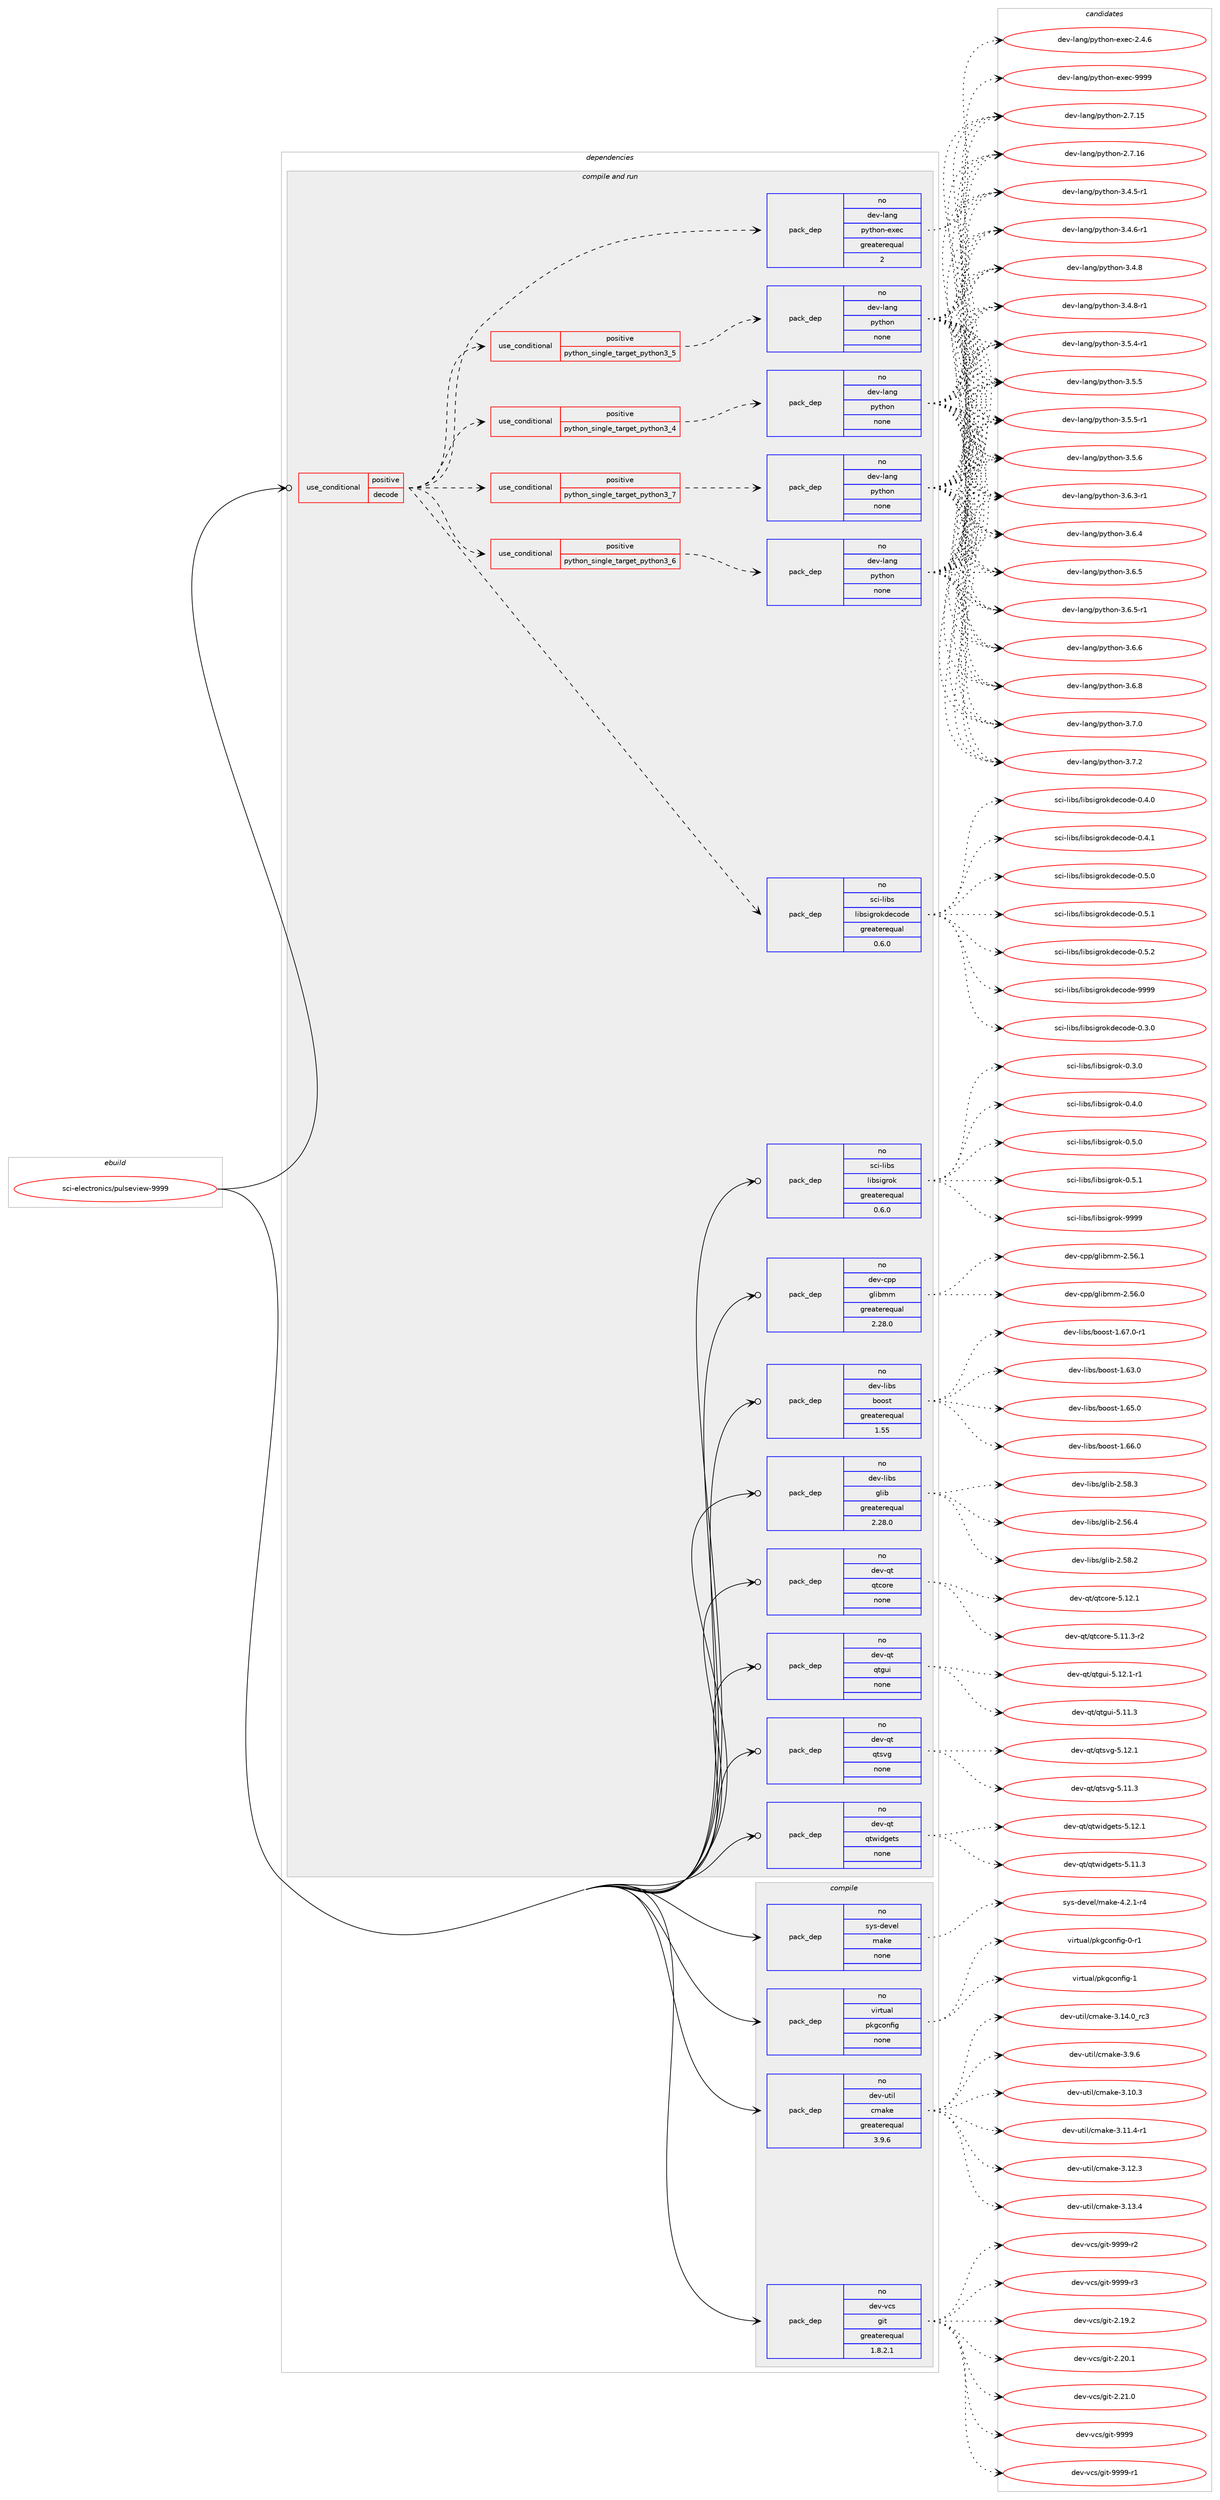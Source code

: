 digraph prolog {

# *************
# Graph options
# *************

newrank=true;
concentrate=true;
compound=true;
graph [rankdir=LR,fontname=Helvetica,fontsize=10,ranksep=1.5];#, ranksep=2.5, nodesep=0.2];
edge  [arrowhead=vee];
node  [fontname=Helvetica,fontsize=10];

# **********
# The ebuild
# **********

subgraph cluster_leftcol {
color=gray;
rank=same;
label=<<i>ebuild</i>>;
id [label="sci-electronics/pulseview-9999", color=red, width=4, href="../sci-electronics/pulseview-9999.svg"];
}

# ****************
# The dependencies
# ****************

subgraph cluster_midcol {
color=gray;
label=<<i>dependencies</i>>;
subgraph cluster_compile {
fillcolor="#eeeeee";
style=filled;
label=<<i>compile</i>>;
subgraph pack1209710 {
dependency1690075 [label=<<TABLE BORDER="0" CELLBORDER="1" CELLSPACING="0" CELLPADDING="4" WIDTH="220"><TR><TD ROWSPAN="6" CELLPADDING="30">pack_dep</TD></TR><TR><TD WIDTH="110">no</TD></TR><TR><TD>dev-util</TD></TR><TR><TD>cmake</TD></TR><TR><TD>greaterequal</TD></TR><TR><TD>3.9.6</TD></TR></TABLE>>, shape=none, color=blue];
}
id:e -> dependency1690075:w [weight=20,style="solid",arrowhead="vee"];
subgraph pack1209711 {
dependency1690076 [label=<<TABLE BORDER="0" CELLBORDER="1" CELLSPACING="0" CELLPADDING="4" WIDTH="220"><TR><TD ROWSPAN="6" CELLPADDING="30">pack_dep</TD></TR><TR><TD WIDTH="110">no</TD></TR><TR><TD>dev-vcs</TD></TR><TR><TD>git</TD></TR><TR><TD>greaterequal</TD></TR><TR><TD>1.8.2.1</TD></TR></TABLE>>, shape=none, color=blue];
}
id:e -> dependency1690076:w [weight=20,style="solid",arrowhead="vee"];
subgraph pack1209712 {
dependency1690077 [label=<<TABLE BORDER="0" CELLBORDER="1" CELLSPACING="0" CELLPADDING="4" WIDTH="220"><TR><TD ROWSPAN="6" CELLPADDING="30">pack_dep</TD></TR><TR><TD WIDTH="110">no</TD></TR><TR><TD>sys-devel</TD></TR><TR><TD>make</TD></TR><TR><TD>none</TD></TR><TR><TD></TD></TR></TABLE>>, shape=none, color=blue];
}
id:e -> dependency1690077:w [weight=20,style="solid",arrowhead="vee"];
subgraph pack1209713 {
dependency1690078 [label=<<TABLE BORDER="0" CELLBORDER="1" CELLSPACING="0" CELLPADDING="4" WIDTH="220"><TR><TD ROWSPAN="6" CELLPADDING="30">pack_dep</TD></TR><TR><TD WIDTH="110">no</TD></TR><TR><TD>virtual</TD></TR><TR><TD>pkgconfig</TD></TR><TR><TD>none</TD></TR><TR><TD></TD></TR></TABLE>>, shape=none, color=blue];
}
id:e -> dependency1690078:w [weight=20,style="solid",arrowhead="vee"];
}
subgraph cluster_compileandrun {
fillcolor="#eeeeee";
style=filled;
label=<<i>compile and run</i>>;
subgraph cond452682 {
dependency1690079 [label=<<TABLE BORDER="0" CELLBORDER="1" CELLSPACING="0" CELLPADDING="4"><TR><TD ROWSPAN="3" CELLPADDING="10">use_conditional</TD></TR><TR><TD>positive</TD></TR><TR><TD>decode</TD></TR></TABLE>>, shape=none, color=red];
subgraph pack1209714 {
dependency1690080 [label=<<TABLE BORDER="0" CELLBORDER="1" CELLSPACING="0" CELLPADDING="4" WIDTH="220"><TR><TD ROWSPAN="6" CELLPADDING="30">pack_dep</TD></TR><TR><TD WIDTH="110">no</TD></TR><TR><TD>sci-libs</TD></TR><TR><TD>libsigrokdecode</TD></TR><TR><TD>greaterequal</TD></TR><TR><TD>0.6.0</TD></TR></TABLE>>, shape=none, color=blue];
}
dependency1690079:e -> dependency1690080:w [weight=20,style="dashed",arrowhead="vee"];
subgraph cond452683 {
dependency1690081 [label=<<TABLE BORDER="0" CELLBORDER="1" CELLSPACING="0" CELLPADDING="4"><TR><TD ROWSPAN="3" CELLPADDING="10">use_conditional</TD></TR><TR><TD>positive</TD></TR><TR><TD>python_single_target_python3_4</TD></TR></TABLE>>, shape=none, color=red];
subgraph pack1209715 {
dependency1690082 [label=<<TABLE BORDER="0" CELLBORDER="1" CELLSPACING="0" CELLPADDING="4" WIDTH="220"><TR><TD ROWSPAN="6" CELLPADDING="30">pack_dep</TD></TR><TR><TD WIDTH="110">no</TD></TR><TR><TD>dev-lang</TD></TR><TR><TD>python</TD></TR><TR><TD>none</TD></TR><TR><TD></TD></TR></TABLE>>, shape=none, color=blue];
}
dependency1690081:e -> dependency1690082:w [weight=20,style="dashed",arrowhead="vee"];
}
dependency1690079:e -> dependency1690081:w [weight=20,style="dashed",arrowhead="vee"];
subgraph cond452684 {
dependency1690083 [label=<<TABLE BORDER="0" CELLBORDER="1" CELLSPACING="0" CELLPADDING="4"><TR><TD ROWSPAN="3" CELLPADDING="10">use_conditional</TD></TR><TR><TD>positive</TD></TR><TR><TD>python_single_target_python3_5</TD></TR></TABLE>>, shape=none, color=red];
subgraph pack1209716 {
dependency1690084 [label=<<TABLE BORDER="0" CELLBORDER="1" CELLSPACING="0" CELLPADDING="4" WIDTH="220"><TR><TD ROWSPAN="6" CELLPADDING="30">pack_dep</TD></TR><TR><TD WIDTH="110">no</TD></TR><TR><TD>dev-lang</TD></TR><TR><TD>python</TD></TR><TR><TD>none</TD></TR><TR><TD></TD></TR></TABLE>>, shape=none, color=blue];
}
dependency1690083:e -> dependency1690084:w [weight=20,style="dashed",arrowhead="vee"];
}
dependency1690079:e -> dependency1690083:w [weight=20,style="dashed",arrowhead="vee"];
subgraph cond452685 {
dependency1690085 [label=<<TABLE BORDER="0" CELLBORDER="1" CELLSPACING="0" CELLPADDING="4"><TR><TD ROWSPAN="3" CELLPADDING="10">use_conditional</TD></TR><TR><TD>positive</TD></TR><TR><TD>python_single_target_python3_6</TD></TR></TABLE>>, shape=none, color=red];
subgraph pack1209717 {
dependency1690086 [label=<<TABLE BORDER="0" CELLBORDER="1" CELLSPACING="0" CELLPADDING="4" WIDTH="220"><TR><TD ROWSPAN="6" CELLPADDING="30">pack_dep</TD></TR><TR><TD WIDTH="110">no</TD></TR><TR><TD>dev-lang</TD></TR><TR><TD>python</TD></TR><TR><TD>none</TD></TR><TR><TD></TD></TR></TABLE>>, shape=none, color=blue];
}
dependency1690085:e -> dependency1690086:w [weight=20,style="dashed",arrowhead="vee"];
}
dependency1690079:e -> dependency1690085:w [weight=20,style="dashed",arrowhead="vee"];
subgraph cond452686 {
dependency1690087 [label=<<TABLE BORDER="0" CELLBORDER="1" CELLSPACING="0" CELLPADDING="4"><TR><TD ROWSPAN="3" CELLPADDING="10">use_conditional</TD></TR><TR><TD>positive</TD></TR><TR><TD>python_single_target_python3_7</TD></TR></TABLE>>, shape=none, color=red];
subgraph pack1209718 {
dependency1690088 [label=<<TABLE BORDER="0" CELLBORDER="1" CELLSPACING="0" CELLPADDING="4" WIDTH="220"><TR><TD ROWSPAN="6" CELLPADDING="30">pack_dep</TD></TR><TR><TD WIDTH="110">no</TD></TR><TR><TD>dev-lang</TD></TR><TR><TD>python</TD></TR><TR><TD>none</TD></TR><TR><TD></TD></TR></TABLE>>, shape=none, color=blue];
}
dependency1690087:e -> dependency1690088:w [weight=20,style="dashed",arrowhead="vee"];
}
dependency1690079:e -> dependency1690087:w [weight=20,style="dashed",arrowhead="vee"];
subgraph pack1209719 {
dependency1690089 [label=<<TABLE BORDER="0" CELLBORDER="1" CELLSPACING="0" CELLPADDING="4" WIDTH="220"><TR><TD ROWSPAN="6" CELLPADDING="30">pack_dep</TD></TR><TR><TD WIDTH="110">no</TD></TR><TR><TD>dev-lang</TD></TR><TR><TD>python-exec</TD></TR><TR><TD>greaterequal</TD></TR><TR><TD>2</TD></TR></TABLE>>, shape=none, color=blue];
}
dependency1690079:e -> dependency1690089:w [weight=20,style="dashed",arrowhead="vee"];
}
id:e -> dependency1690079:w [weight=20,style="solid",arrowhead="odotvee"];
subgraph pack1209720 {
dependency1690090 [label=<<TABLE BORDER="0" CELLBORDER="1" CELLSPACING="0" CELLPADDING="4" WIDTH="220"><TR><TD ROWSPAN="6" CELLPADDING="30">pack_dep</TD></TR><TR><TD WIDTH="110">no</TD></TR><TR><TD>dev-cpp</TD></TR><TR><TD>glibmm</TD></TR><TR><TD>greaterequal</TD></TR><TR><TD>2.28.0</TD></TR></TABLE>>, shape=none, color=blue];
}
id:e -> dependency1690090:w [weight=20,style="solid",arrowhead="odotvee"];
subgraph pack1209721 {
dependency1690091 [label=<<TABLE BORDER="0" CELLBORDER="1" CELLSPACING="0" CELLPADDING="4" WIDTH="220"><TR><TD ROWSPAN="6" CELLPADDING="30">pack_dep</TD></TR><TR><TD WIDTH="110">no</TD></TR><TR><TD>dev-libs</TD></TR><TR><TD>boost</TD></TR><TR><TD>greaterequal</TD></TR><TR><TD>1.55</TD></TR></TABLE>>, shape=none, color=blue];
}
id:e -> dependency1690091:w [weight=20,style="solid",arrowhead="odotvee"];
subgraph pack1209722 {
dependency1690092 [label=<<TABLE BORDER="0" CELLBORDER="1" CELLSPACING="0" CELLPADDING="4" WIDTH="220"><TR><TD ROWSPAN="6" CELLPADDING="30">pack_dep</TD></TR><TR><TD WIDTH="110">no</TD></TR><TR><TD>dev-libs</TD></TR><TR><TD>glib</TD></TR><TR><TD>greaterequal</TD></TR><TR><TD>2.28.0</TD></TR></TABLE>>, shape=none, color=blue];
}
id:e -> dependency1690092:w [weight=20,style="solid",arrowhead="odotvee"];
subgraph pack1209723 {
dependency1690093 [label=<<TABLE BORDER="0" CELLBORDER="1" CELLSPACING="0" CELLPADDING="4" WIDTH="220"><TR><TD ROWSPAN="6" CELLPADDING="30">pack_dep</TD></TR><TR><TD WIDTH="110">no</TD></TR><TR><TD>dev-qt</TD></TR><TR><TD>qtcore</TD></TR><TR><TD>none</TD></TR><TR><TD></TD></TR></TABLE>>, shape=none, color=blue];
}
id:e -> dependency1690093:w [weight=20,style="solid",arrowhead="odotvee"];
subgraph pack1209724 {
dependency1690094 [label=<<TABLE BORDER="0" CELLBORDER="1" CELLSPACING="0" CELLPADDING="4" WIDTH="220"><TR><TD ROWSPAN="6" CELLPADDING="30">pack_dep</TD></TR><TR><TD WIDTH="110">no</TD></TR><TR><TD>dev-qt</TD></TR><TR><TD>qtgui</TD></TR><TR><TD>none</TD></TR><TR><TD></TD></TR></TABLE>>, shape=none, color=blue];
}
id:e -> dependency1690094:w [weight=20,style="solid",arrowhead="odotvee"];
subgraph pack1209725 {
dependency1690095 [label=<<TABLE BORDER="0" CELLBORDER="1" CELLSPACING="0" CELLPADDING="4" WIDTH="220"><TR><TD ROWSPAN="6" CELLPADDING="30">pack_dep</TD></TR><TR><TD WIDTH="110">no</TD></TR><TR><TD>dev-qt</TD></TR><TR><TD>qtsvg</TD></TR><TR><TD>none</TD></TR><TR><TD></TD></TR></TABLE>>, shape=none, color=blue];
}
id:e -> dependency1690095:w [weight=20,style="solid",arrowhead="odotvee"];
subgraph pack1209726 {
dependency1690096 [label=<<TABLE BORDER="0" CELLBORDER="1" CELLSPACING="0" CELLPADDING="4" WIDTH="220"><TR><TD ROWSPAN="6" CELLPADDING="30">pack_dep</TD></TR><TR><TD WIDTH="110">no</TD></TR><TR><TD>dev-qt</TD></TR><TR><TD>qtwidgets</TD></TR><TR><TD>none</TD></TR><TR><TD></TD></TR></TABLE>>, shape=none, color=blue];
}
id:e -> dependency1690096:w [weight=20,style="solid",arrowhead="odotvee"];
subgraph pack1209727 {
dependency1690097 [label=<<TABLE BORDER="0" CELLBORDER="1" CELLSPACING="0" CELLPADDING="4" WIDTH="220"><TR><TD ROWSPAN="6" CELLPADDING="30">pack_dep</TD></TR><TR><TD WIDTH="110">no</TD></TR><TR><TD>sci-libs</TD></TR><TR><TD>libsigrok</TD></TR><TR><TD>greaterequal</TD></TR><TR><TD>0.6.0</TD></TR></TABLE>>, shape=none, color=blue];
}
id:e -> dependency1690097:w [weight=20,style="solid",arrowhead="odotvee"];
}
subgraph cluster_run {
fillcolor="#eeeeee";
style=filled;
label=<<i>run</i>>;
}
}

# **************
# The candidates
# **************

subgraph cluster_choices {
rank=same;
color=gray;
label=<<i>candidates</i>>;

subgraph choice1209710 {
color=black;
nodesep=1;
choice1001011184511711610510847991099710710145514649484651 [label="dev-util/cmake-3.10.3", color=red, width=4,href="../dev-util/cmake-3.10.3.svg"];
choice10010111845117116105108479910997107101455146494946524511449 [label="dev-util/cmake-3.11.4-r1", color=red, width=4,href="../dev-util/cmake-3.11.4-r1.svg"];
choice1001011184511711610510847991099710710145514649504651 [label="dev-util/cmake-3.12.3", color=red, width=4,href="../dev-util/cmake-3.12.3.svg"];
choice1001011184511711610510847991099710710145514649514652 [label="dev-util/cmake-3.13.4", color=red, width=4,href="../dev-util/cmake-3.13.4.svg"];
choice1001011184511711610510847991099710710145514649524648951149951 [label="dev-util/cmake-3.14.0_rc3", color=red, width=4,href="../dev-util/cmake-3.14.0_rc3.svg"];
choice10010111845117116105108479910997107101455146574654 [label="dev-util/cmake-3.9.6", color=red, width=4,href="../dev-util/cmake-3.9.6.svg"];
dependency1690075:e -> choice1001011184511711610510847991099710710145514649484651:w [style=dotted,weight="100"];
dependency1690075:e -> choice10010111845117116105108479910997107101455146494946524511449:w [style=dotted,weight="100"];
dependency1690075:e -> choice1001011184511711610510847991099710710145514649504651:w [style=dotted,weight="100"];
dependency1690075:e -> choice1001011184511711610510847991099710710145514649514652:w [style=dotted,weight="100"];
dependency1690075:e -> choice1001011184511711610510847991099710710145514649524648951149951:w [style=dotted,weight="100"];
dependency1690075:e -> choice10010111845117116105108479910997107101455146574654:w [style=dotted,weight="100"];
}
subgraph choice1209711 {
color=black;
nodesep=1;
choice10010111845118991154710310511645504649574650 [label="dev-vcs/git-2.19.2", color=red, width=4,href="../dev-vcs/git-2.19.2.svg"];
choice10010111845118991154710310511645504650484649 [label="dev-vcs/git-2.20.1", color=red, width=4,href="../dev-vcs/git-2.20.1.svg"];
choice10010111845118991154710310511645504650494648 [label="dev-vcs/git-2.21.0", color=red, width=4,href="../dev-vcs/git-2.21.0.svg"];
choice1001011184511899115471031051164557575757 [label="dev-vcs/git-9999", color=red, width=4,href="../dev-vcs/git-9999.svg"];
choice10010111845118991154710310511645575757574511449 [label="dev-vcs/git-9999-r1", color=red, width=4,href="../dev-vcs/git-9999-r1.svg"];
choice10010111845118991154710310511645575757574511450 [label="dev-vcs/git-9999-r2", color=red, width=4,href="../dev-vcs/git-9999-r2.svg"];
choice10010111845118991154710310511645575757574511451 [label="dev-vcs/git-9999-r3", color=red, width=4,href="../dev-vcs/git-9999-r3.svg"];
dependency1690076:e -> choice10010111845118991154710310511645504649574650:w [style=dotted,weight="100"];
dependency1690076:e -> choice10010111845118991154710310511645504650484649:w [style=dotted,weight="100"];
dependency1690076:e -> choice10010111845118991154710310511645504650494648:w [style=dotted,weight="100"];
dependency1690076:e -> choice1001011184511899115471031051164557575757:w [style=dotted,weight="100"];
dependency1690076:e -> choice10010111845118991154710310511645575757574511449:w [style=dotted,weight="100"];
dependency1690076:e -> choice10010111845118991154710310511645575757574511450:w [style=dotted,weight="100"];
dependency1690076:e -> choice10010111845118991154710310511645575757574511451:w [style=dotted,weight="100"];
}
subgraph choice1209712 {
color=black;
nodesep=1;
choice1151211154510010111810110847109971071014552465046494511452 [label="sys-devel/make-4.2.1-r4", color=red, width=4,href="../sys-devel/make-4.2.1-r4.svg"];
dependency1690077:e -> choice1151211154510010111810110847109971071014552465046494511452:w [style=dotted,weight="100"];
}
subgraph choice1209713 {
color=black;
nodesep=1;
choice11810511411611797108471121071039911111010210510345484511449 [label="virtual/pkgconfig-0-r1", color=red, width=4,href="../virtual/pkgconfig-0-r1.svg"];
choice1181051141161179710847112107103991111101021051034549 [label="virtual/pkgconfig-1", color=red, width=4,href="../virtual/pkgconfig-1.svg"];
dependency1690078:e -> choice11810511411611797108471121071039911111010210510345484511449:w [style=dotted,weight="100"];
dependency1690078:e -> choice1181051141161179710847112107103991111101021051034549:w [style=dotted,weight="100"];
}
subgraph choice1209714 {
color=black;
nodesep=1;
choice115991054510810598115471081059811510510311411110710010199111100101454846514648 [label="sci-libs/libsigrokdecode-0.3.0", color=red, width=4,href="../sci-libs/libsigrokdecode-0.3.0.svg"];
choice115991054510810598115471081059811510510311411110710010199111100101454846524648 [label="sci-libs/libsigrokdecode-0.4.0", color=red, width=4,href="../sci-libs/libsigrokdecode-0.4.0.svg"];
choice115991054510810598115471081059811510510311411110710010199111100101454846524649 [label="sci-libs/libsigrokdecode-0.4.1", color=red, width=4,href="../sci-libs/libsigrokdecode-0.4.1.svg"];
choice115991054510810598115471081059811510510311411110710010199111100101454846534648 [label="sci-libs/libsigrokdecode-0.5.0", color=red, width=4,href="../sci-libs/libsigrokdecode-0.5.0.svg"];
choice115991054510810598115471081059811510510311411110710010199111100101454846534649 [label="sci-libs/libsigrokdecode-0.5.1", color=red, width=4,href="../sci-libs/libsigrokdecode-0.5.1.svg"];
choice115991054510810598115471081059811510510311411110710010199111100101454846534650 [label="sci-libs/libsigrokdecode-0.5.2", color=red, width=4,href="../sci-libs/libsigrokdecode-0.5.2.svg"];
choice1159910545108105981154710810598115105103114111107100101991111001014557575757 [label="sci-libs/libsigrokdecode-9999", color=red, width=4,href="../sci-libs/libsigrokdecode-9999.svg"];
dependency1690080:e -> choice115991054510810598115471081059811510510311411110710010199111100101454846514648:w [style=dotted,weight="100"];
dependency1690080:e -> choice115991054510810598115471081059811510510311411110710010199111100101454846524648:w [style=dotted,weight="100"];
dependency1690080:e -> choice115991054510810598115471081059811510510311411110710010199111100101454846524649:w [style=dotted,weight="100"];
dependency1690080:e -> choice115991054510810598115471081059811510510311411110710010199111100101454846534648:w [style=dotted,weight="100"];
dependency1690080:e -> choice115991054510810598115471081059811510510311411110710010199111100101454846534649:w [style=dotted,weight="100"];
dependency1690080:e -> choice115991054510810598115471081059811510510311411110710010199111100101454846534650:w [style=dotted,weight="100"];
dependency1690080:e -> choice1159910545108105981154710810598115105103114111107100101991111001014557575757:w [style=dotted,weight="100"];
}
subgraph choice1209715 {
color=black;
nodesep=1;
choice10010111845108971101034711212111610411111045504655464953 [label="dev-lang/python-2.7.15", color=red, width=4,href="../dev-lang/python-2.7.15.svg"];
choice10010111845108971101034711212111610411111045504655464954 [label="dev-lang/python-2.7.16", color=red, width=4,href="../dev-lang/python-2.7.16.svg"];
choice1001011184510897110103471121211161041111104551465246534511449 [label="dev-lang/python-3.4.5-r1", color=red, width=4,href="../dev-lang/python-3.4.5-r1.svg"];
choice1001011184510897110103471121211161041111104551465246544511449 [label="dev-lang/python-3.4.6-r1", color=red, width=4,href="../dev-lang/python-3.4.6-r1.svg"];
choice100101118451089711010347112121116104111110455146524656 [label="dev-lang/python-3.4.8", color=red, width=4,href="../dev-lang/python-3.4.8.svg"];
choice1001011184510897110103471121211161041111104551465246564511449 [label="dev-lang/python-3.4.8-r1", color=red, width=4,href="../dev-lang/python-3.4.8-r1.svg"];
choice1001011184510897110103471121211161041111104551465346524511449 [label="dev-lang/python-3.5.4-r1", color=red, width=4,href="../dev-lang/python-3.5.4-r1.svg"];
choice100101118451089711010347112121116104111110455146534653 [label="dev-lang/python-3.5.5", color=red, width=4,href="../dev-lang/python-3.5.5.svg"];
choice1001011184510897110103471121211161041111104551465346534511449 [label="dev-lang/python-3.5.5-r1", color=red, width=4,href="../dev-lang/python-3.5.5-r1.svg"];
choice100101118451089711010347112121116104111110455146534654 [label="dev-lang/python-3.5.6", color=red, width=4,href="../dev-lang/python-3.5.6.svg"];
choice1001011184510897110103471121211161041111104551465446514511449 [label="dev-lang/python-3.6.3-r1", color=red, width=4,href="../dev-lang/python-3.6.3-r1.svg"];
choice100101118451089711010347112121116104111110455146544652 [label="dev-lang/python-3.6.4", color=red, width=4,href="../dev-lang/python-3.6.4.svg"];
choice100101118451089711010347112121116104111110455146544653 [label="dev-lang/python-3.6.5", color=red, width=4,href="../dev-lang/python-3.6.5.svg"];
choice1001011184510897110103471121211161041111104551465446534511449 [label="dev-lang/python-3.6.5-r1", color=red, width=4,href="../dev-lang/python-3.6.5-r1.svg"];
choice100101118451089711010347112121116104111110455146544654 [label="dev-lang/python-3.6.6", color=red, width=4,href="../dev-lang/python-3.6.6.svg"];
choice100101118451089711010347112121116104111110455146544656 [label="dev-lang/python-3.6.8", color=red, width=4,href="../dev-lang/python-3.6.8.svg"];
choice100101118451089711010347112121116104111110455146554648 [label="dev-lang/python-3.7.0", color=red, width=4,href="../dev-lang/python-3.7.0.svg"];
choice100101118451089711010347112121116104111110455146554650 [label="dev-lang/python-3.7.2", color=red, width=4,href="../dev-lang/python-3.7.2.svg"];
dependency1690082:e -> choice10010111845108971101034711212111610411111045504655464953:w [style=dotted,weight="100"];
dependency1690082:e -> choice10010111845108971101034711212111610411111045504655464954:w [style=dotted,weight="100"];
dependency1690082:e -> choice1001011184510897110103471121211161041111104551465246534511449:w [style=dotted,weight="100"];
dependency1690082:e -> choice1001011184510897110103471121211161041111104551465246544511449:w [style=dotted,weight="100"];
dependency1690082:e -> choice100101118451089711010347112121116104111110455146524656:w [style=dotted,weight="100"];
dependency1690082:e -> choice1001011184510897110103471121211161041111104551465246564511449:w [style=dotted,weight="100"];
dependency1690082:e -> choice1001011184510897110103471121211161041111104551465346524511449:w [style=dotted,weight="100"];
dependency1690082:e -> choice100101118451089711010347112121116104111110455146534653:w [style=dotted,weight="100"];
dependency1690082:e -> choice1001011184510897110103471121211161041111104551465346534511449:w [style=dotted,weight="100"];
dependency1690082:e -> choice100101118451089711010347112121116104111110455146534654:w [style=dotted,weight="100"];
dependency1690082:e -> choice1001011184510897110103471121211161041111104551465446514511449:w [style=dotted,weight="100"];
dependency1690082:e -> choice100101118451089711010347112121116104111110455146544652:w [style=dotted,weight="100"];
dependency1690082:e -> choice100101118451089711010347112121116104111110455146544653:w [style=dotted,weight="100"];
dependency1690082:e -> choice1001011184510897110103471121211161041111104551465446534511449:w [style=dotted,weight="100"];
dependency1690082:e -> choice100101118451089711010347112121116104111110455146544654:w [style=dotted,weight="100"];
dependency1690082:e -> choice100101118451089711010347112121116104111110455146544656:w [style=dotted,weight="100"];
dependency1690082:e -> choice100101118451089711010347112121116104111110455146554648:w [style=dotted,weight="100"];
dependency1690082:e -> choice100101118451089711010347112121116104111110455146554650:w [style=dotted,weight="100"];
}
subgraph choice1209716 {
color=black;
nodesep=1;
choice10010111845108971101034711212111610411111045504655464953 [label="dev-lang/python-2.7.15", color=red, width=4,href="../dev-lang/python-2.7.15.svg"];
choice10010111845108971101034711212111610411111045504655464954 [label="dev-lang/python-2.7.16", color=red, width=4,href="../dev-lang/python-2.7.16.svg"];
choice1001011184510897110103471121211161041111104551465246534511449 [label="dev-lang/python-3.4.5-r1", color=red, width=4,href="../dev-lang/python-3.4.5-r1.svg"];
choice1001011184510897110103471121211161041111104551465246544511449 [label="dev-lang/python-3.4.6-r1", color=red, width=4,href="../dev-lang/python-3.4.6-r1.svg"];
choice100101118451089711010347112121116104111110455146524656 [label="dev-lang/python-3.4.8", color=red, width=4,href="../dev-lang/python-3.4.8.svg"];
choice1001011184510897110103471121211161041111104551465246564511449 [label="dev-lang/python-3.4.8-r1", color=red, width=4,href="../dev-lang/python-3.4.8-r1.svg"];
choice1001011184510897110103471121211161041111104551465346524511449 [label="dev-lang/python-3.5.4-r1", color=red, width=4,href="../dev-lang/python-3.5.4-r1.svg"];
choice100101118451089711010347112121116104111110455146534653 [label="dev-lang/python-3.5.5", color=red, width=4,href="../dev-lang/python-3.5.5.svg"];
choice1001011184510897110103471121211161041111104551465346534511449 [label="dev-lang/python-3.5.5-r1", color=red, width=4,href="../dev-lang/python-3.5.5-r1.svg"];
choice100101118451089711010347112121116104111110455146534654 [label="dev-lang/python-3.5.6", color=red, width=4,href="../dev-lang/python-3.5.6.svg"];
choice1001011184510897110103471121211161041111104551465446514511449 [label="dev-lang/python-3.6.3-r1", color=red, width=4,href="../dev-lang/python-3.6.3-r1.svg"];
choice100101118451089711010347112121116104111110455146544652 [label="dev-lang/python-3.6.4", color=red, width=4,href="../dev-lang/python-3.6.4.svg"];
choice100101118451089711010347112121116104111110455146544653 [label="dev-lang/python-3.6.5", color=red, width=4,href="../dev-lang/python-3.6.5.svg"];
choice1001011184510897110103471121211161041111104551465446534511449 [label="dev-lang/python-3.6.5-r1", color=red, width=4,href="../dev-lang/python-3.6.5-r1.svg"];
choice100101118451089711010347112121116104111110455146544654 [label="dev-lang/python-3.6.6", color=red, width=4,href="../dev-lang/python-3.6.6.svg"];
choice100101118451089711010347112121116104111110455146544656 [label="dev-lang/python-3.6.8", color=red, width=4,href="../dev-lang/python-3.6.8.svg"];
choice100101118451089711010347112121116104111110455146554648 [label="dev-lang/python-3.7.0", color=red, width=4,href="../dev-lang/python-3.7.0.svg"];
choice100101118451089711010347112121116104111110455146554650 [label="dev-lang/python-3.7.2", color=red, width=4,href="../dev-lang/python-3.7.2.svg"];
dependency1690084:e -> choice10010111845108971101034711212111610411111045504655464953:w [style=dotted,weight="100"];
dependency1690084:e -> choice10010111845108971101034711212111610411111045504655464954:w [style=dotted,weight="100"];
dependency1690084:e -> choice1001011184510897110103471121211161041111104551465246534511449:w [style=dotted,weight="100"];
dependency1690084:e -> choice1001011184510897110103471121211161041111104551465246544511449:w [style=dotted,weight="100"];
dependency1690084:e -> choice100101118451089711010347112121116104111110455146524656:w [style=dotted,weight="100"];
dependency1690084:e -> choice1001011184510897110103471121211161041111104551465246564511449:w [style=dotted,weight="100"];
dependency1690084:e -> choice1001011184510897110103471121211161041111104551465346524511449:w [style=dotted,weight="100"];
dependency1690084:e -> choice100101118451089711010347112121116104111110455146534653:w [style=dotted,weight="100"];
dependency1690084:e -> choice1001011184510897110103471121211161041111104551465346534511449:w [style=dotted,weight="100"];
dependency1690084:e -> choice100101118451089711010347112121116104111110455146534654:w [style=dotted,weight="100"];
dependency1690084:e -> choice1001011184510897110103471121211161041111104551465446514511449:w [style=dotted,weight="100"];
dependency1690084:e -> choice100101118451089711010347112121116104111110455146544652:w [style=dotted,weight="100"];
dependency1690084:e -> choice100101118451089711010347112121116104111110455146544653:w [style=dotted,weight="100"];
dependency1690084:e -> choice1001011184510897110103471121211161041111104551465446534511449:w [style=dotted,weight="100"];
dependency1690084:e -> choice100101118451089711010347112121116104111110455146544654:w [style=dotted,weight="100"];
dependency1690084:e -> choice100101118451089711010347112121116104111110455146544656:w [style=dotted,weight="100"];
dependency1690084:e -> choice100101118451089711010347112121116104111110455146554648:w [style=dotted,weight="100"];
dependency1690084:e -> choice100101118451089711010347112121116104111110455146554650:w [style=dotted,weight="100"];
}
subgraph choice1209717 {
color=black;
nodesep=1;
choice10010111845108971101034711212111610411111045504655464953 [label="dev-lang/python-2.7.15", color=red, width=4,href="../dev-lang/python-2.7.15.svg"];
choice10010111845108971101034711212111610411111045504655464954 [label="dev-lang/python-2.7.16", color=red, width=4,href="../dev-lang/python-2.7.16.svg"];
choice1001011184510897110103471121211161041111104551465246534511449 [label="dev-lang/python-3.4.5-r1", color=red, width=4,href="../dev-lang/python-3.4.5-r1.svg"];
choice1001011184510897110103471121211161041111104551465246544511449 [label="dev-lang/python-3.4.6-r1", color=red, width=4,href="../dev-lang/python-3.4.6-r1.svg"];
choice100101118451089711010347112121116104111110455146524656 [label="dev-lang/python-3.4.8", color=red, width=4,href="../dev-lang/python-3.4.8.svg"];
choice1001011184510897110103471121211161041111104551465246564511449 [label="dev-lang/python-3.4.8-r1", color=red, width=4,href="../dev-lang/python-3.4.8-r1.svg"];
choice1001011184510897110103471121211161041111104551465346524511449 [label="dev-lang/python-3.5.4-r1", color=red, width=4,href="../dev-lang/python-3.5.4-r1.svg"];
choice100101118451089711010347112121116104111110455146534653 [label="dev-lang/python-3.5.5", color=red, width=4,href="../dev-lang/python-3.5.5.svg"];
choice1001011184510897110103471121211161041111104551465346534511449 [label="dev-lang/python-3.5.5-r1", color=red, width=4,href="../dev-lang/python-3.5.5-r1.svg"];
choice100101118451089711010347112121116104111110455146534654 [label="dev-lang/python-3.5.6", color=red, width=4,href="../dev-lang/python-3.5.6.svg"];
choice1001011184510897110103471121211161041111104551465446514511449 [label="dev-lang/python-3.6.3-r1", color=red, width=4,href="../dev-lang/python-3.6.3-r1.svg"];
choice100101118451089711010347112121116104111110455146544652 [label="dev-lang/python-3.6.4", color=red, width=4,href="../dev-lang/python-3.6.4.svg"];
choice100101118451089711010347112121116104111110455146544653 [label="dev-lang/python-3.6.5", color=red, width=4,href="../dev-lang/python-3.6.5.svg"];
choice1001011184510897110103471121211161041111104551465446534511449 [label="dev-lang/python-3.6.5-r1", color=red, width=4,href="../dev-lang/python-3.6.5-r1.svg"];
choice100101118451089711010347112121116104111110455146544654 [label="dev-lang/python-3.6.6", color=red, width=4,href="../dev-lang/python-3.6.6.svg"];
choice100101118451089711010347112121116104111110455146544656 [label="dev-lang/python-3.6.8", color=red, width=4,href="../dev-lang/python-3.6.8.svg"];
choice100101118451089711010347112121116104111110455146554648 [label="dev-lang/python-3.7.0", color=red, width=4,href="../dev-lang/python-3.7.0.svg"];
choice100101118451089711010347112121116104111110455146554650 [label="dev-lang/python-3.7.2", color=red, width=4,href="../dev-lang/python-3.7.2.svg"];
dependency1690086:e -> choice10010111845108971101034711212111610411111045504655464953:w [style=dotted,weight="100"];
dependency1690086:e -> choice10010111845108971101034711212111610411111045504655464954:w [style=dotted,weight="100"];
dependency1690086:e -> choice1001011184510897110103471121211161041111104551465246534511449:w [style=dotted,weight="100"];
dependency1690086:e -> choice1001011184510897110103471121211161041111104551465246544511449:w [style=dotted,weight="100"];
dependency1690086:e -> choice100101118451089711010347112121116104111110455146524656:w [style=dotted,weight="100"];
dependency1690086:e -> choice1001011184510897110103471121211161041111104551465246564511449:w [style=dotted,weight="100"];
dependency1690086:e -> choice1001011184510897110103471121211161041111104551465346524511449:w [style=dotted,weight="100"];
dependency1690086:e -> choice100101118451089711010347112121116104111110455146534653:w [style=dotted,weight="100"];
dependency1690086:e -> choice1001011184510897110103471121211161041111104551465346534511449:w [style=dotted,weight="100"];
dependency1690086:e -> choice100101118451089711010347112121116104111110455146534654:w [style=dotted,weight="100"];
dependency1690086:e -> choice1001011184510897110103471121211161041111104551465446514511449:w [style=dotted,weight="100"];
dependency1690086:e -> choice100101118451089711010347112121116104111110455146544652:w [style=dotted,weight="100"];
dependency1690086:e -> choice100101118451089711010347112121116104111110455146544653:w [style=dotted,weight="100"];
dependency1690086:e -> choice1001011184510897110103471121211161041111104551465446534511449:w [style=dotted,weight="100"];
dependency1690086:e -> choice100101118451089711010347112121116104111110455146544654:w [style=dotted,weight="100"];
dependency1690086:e -> choice100101118451089711010347112121116104111110455146544656:w [style=dotted,weight="100"];
dependency1690086:e -> choice100101118451089711010347112121116104111110455146554648:w [style=dotted,weight="100"];
dependency1690086:e -> choice100101118451089711010347112121116104111110455146554650:w [style=dotted,weight="100"];
}
subgraph choice1209718 {
color=black;
nodesep=1;
choice10010111845108971101034711212111610411111045504655464953 [label="dev-lang/python-2.7.15", color=red, width=4,href="../dev-lang/python-2.7.15.svg"];
choice10010111845108971101034711212111610411111045504655464954 [label="dev-lang/python-2.7.16", color=red, width=4,href="../dev-lang/python-2.7.16.svg"];
choice1001011184510897110103471121211161041111104551465246534511449 [label="dev-lang/python-3.4.5-r1", color=red, width=4,href="../dev-lang/python-3.4.5-r1.svg"];
choice1001011184510897110103471121211161041111104551465246544511449 [label="dev-lang/python-3.4.6-r1", color=red, width=4,href="../dev-lang/python-3.4.6-r1.svg"];
choice100101118451089711010347112121116104111110455146524656 [label="dev-lang/python-3.4.8", color=red, width=4,href="../dev-lang/python-3.4.8.svg"];
choice1001011184510897110103471121211161041111104551465246564511449 [label="dev-lang/python-3.4.8-r1", color=red, width=4,href="../dev-lang/python-3.4.8-r1.svg"];
choice1001011184510897110103471121211161041111104551465346524511449 [label="dev-lang/python-3.5.4-r1", color=red, width=4,href="../dev-lang/python-3.5.4-r1.svg"];
choice100101118451089711010347112121116104111110455146534653 [label="dev-lang/python-3.5.5", color=red, width=4,href="../dev-lang/python-3.5.5.svg"];
choice1001011184510897110103471121211161041111104551465346534511449 [label="dev-lang/python-3.5.5-r1", color=red, width=4,href="../dev-lang/python-3.5.5-r1.svg"];
choice100101118451089711010347112121116104111110455146534654 [label="dev-lang/python-3.5.6", color=red, width=4,href="../dev-lang/python-3.5.6.svg"];
choice1001011184510897110103471121211161041111104551465446514511449 [label="dev-lang/python-3.6.3-r1", color=red, width=4,href="../dev-lang/python-3.6.3-r1.svg"];
choice100101118451089711010347112121116104111110455146544652 [label="dev-lang/python-3.6.4", color=red, width=4,href="../dev-lang/python-3.6.4.svg"];
choice100101118451089711010347112121116104111110455146544653 [label="dev-lang/python-3.6.5", color=red, width=4,href="../dev-lang/python-3.6.5.svg"];
choice1001011184510897110103471121211161041111104551465446534511449 [label="dev-lang/python-3.6.5-r1", color=red, width=4,href="../dev-lang/python-3.6.5-r1.svg"];
choice100101118451089711010347112121116104111110455146544654 [label="dev-lang/python-3.6.6", color=red, width=4,href="../dev-lang/python-3.6.6.svg"];
choice100101118451089711010347112121116104111110455146544656 [label="dev-lang/python-3.6.8", color=red, width=4,href="../dev-lang/python-3.6.8.svg"];
choice100101118451089711010347112121116104111110455146554648 [label="dev-lang/python-3.7.0", color=red, width=4,href="../dev-lang/python-3.7.0.svg"];
choice100101118451089711010347112121116104111110455146554650 [label="dev-lang/python-3.7.2", color=red, width=4,href="../dev-lang/python-3.7.2.svg"];
dependency1690088:e -> choice10010111845108971101034711212111610411111045504655464953:w [style=dotted,weight="100"];
dependency1690088:e -> choice10010111845108971101034711212111610411111045504655464954:w [style=dotted,weight="100"];
dependency1690088:e -> choice1001011184510897110103471121211161041111104551465246534511449:w [style=dotted,weight="100"];
dependency1690088:e -> choice1001011184510897110103471121211161041111104551465246544511449:w [style=dotted,weight="100"];
dependency1690088:e -> choice100101118451089711010347112121116104111110455146524656:w [style=dotted,weight="100"];
dependency1690088:e -> choice1001011184510897110103471121211161041111104551465246564511449:w [style=dotted,weight="100"];
dependency1690088:e -> choice1001011184510897110103471121211161041111104551465346524511449:w [style=dotted,weight="100"];
dependency1690088:e -> choice100101118451089711010347112121116104111110455146534653:w [style=dotted,weight="100"];
dependency1690088:e -> choice1001011184510897110103471121211161041111104551465346534511449:w [style=dotted,weight="100"];
dependency1690088:e -> choice100101118451089711010347112121116104111110455146534654:w [style=dotted,weight="100"];
dependency1690088:e -> choice1001011184510897110103471121211161041111104551465446514511449:w [style=dotted,weight="100"];
dependency1690088:e -> choice100101118451089711010347112121116104111110455146544652:w [style=dotted,weight="100"];
dependency1690088:e -> choice100101118451089711010347112121116104111110455146544653:w [style=dotted,weight="100"];
dependency1690088:e -> choice1001011184510897110103471121211161041111104551465446534511449:w [style=dotted,weight="100"];
dependency1690088:e -> choice100101118451089711010347112121116104111110455146544654:w [style=dotted,weight="100"];
dependency1690088:e -> choice100101118451089711010347112121116104111110455146544656:w [style=dotted,weight="100"];
dependency1690088:e -> choice100101118451089711010347112121116104111110455146554648:w [style=dotted,weight="100"];
dependency1690088:e -> choice100101118451089711010347112121116104111110455146554650:w [style=dotted,weight="100"];
}
subgraph choice1209719 {
color=black;
nodesep=1;
choice1001011184510897110103471121211161041111104510112010199455046524654 [label="dev-lang/python-exec-2.4.6", color=red, width=4,href="../dev-lang/python-exec-2.4.6.svg"];
choice10010111845108971101034711212111610411111045101120101994557575757 [label="dev-lang/python-exec-9999", color=red, width=4,href="../dev-lang/python-exec-9999.svg"];
dependency1690089:e -> choice1001011184510897110103471121211161041111104510112010199455046524654:w [style=dotted,weight="100"];
dependency1690089:e -> choice10010111845108971101034711212111610411111045101120101994557575757:w [style=dotted,weight="100"];
}
subgraph choice1209720 {
color=black;
nodesep=1;
choice1001011184599112112471031081059810910945504653544648 [label="dev-cpp/glibmm-2.56.0", color=red, width=4,href="../dev-cpp/glibmm-2.56.0.svg"];
choice1001011184599112112471031081059810910945504653544649 [label="dev-cpp/glibmm-2.56.1", color=red, width=4,href="../dev-cpp/glibmm-2.56.1.svg"];
dependency1690090:e -> choice1001011184599112112471031081059810910945504653544648:w [style=dotted,weight="100"];
dependency1690090:e -> choice1001011184599112112471031081059810910945504653544649:w [style=dotted,weight="100"];
}
subgraph choice1209721 {
color=black;
nodesep=1;
choice1001011184510810598115479811111111511645494654514648 [label="dev-libs/boost-1.63.0", color=red, width=4,href="../dev-libs/boost-1.63.0.svg"];
choice1001011184510810598115479811111111511645494654534648 [label="dev-libs/boost-1.65.0", color=red, width=4,href="../dev-libs/boost-1.65.0.svg"];
choice1001011184510810598115479811111111511645494654544648 [label="dev-libs/boost-1.66.0", color=red, width=4,href="../dev-libs/boost-1.66.0.svg"];
choice10010111845108105981154798111111115116454946545546484511449 [label="dev-libs/boost-1.67.0-r1", color=red, width=4,href="../dev-libs/boost-1.67.0-r1.svg"];
dependency1690091:e -> choice1001011184510810598115479811111111511645494654514648:w [style=dotted,weight="100"];
dependency1690091:e -> choice1001011184510810598115479811111111511645494654534648:w [style=dotted,weight="100"];
dependency1690091:e -> choice1001011184510810598115479811111111511645494654544648:w [style=dotted,weight="100"];
dependency1690091:e -> choice10010111845108105981154798111111115116454946545546484511449:w [style=dotted,weight="100"];
}
subgraph choice1209722 {
color=black;
nodesep=1;
choice1001011184510810598115471031081059845504653544652 [label="dev-libs/glib-2.56.4", color=red, width=4,href="../dev-libs/glib-2.56.4.svg"];
choice1001011184510810598115471031081059845504653564650 [label="dev-libs/glib-2.58.2", color=red, width=4,href="../dev-libs/glib-2.58.2.svg"];
choice1001011184510810598115471031081059845504653564651 [label="dev-libs/glib-2.58.3", color=red, width=4,href="../dev-libs/glib-2.58.3.svg"];
dependency1690092:e -> choice1001011184510810598115471031081059845504653544652:w [style=dotted,weight="100"];
dependency1690092:e -> choice1001011184510810598115471031081059845504653564650:w [style=dotted,weight="100"];
dependency1690092:e -> choice1001011184510810598115471031081059845504653564651:w [style=dotted,weight="100"];
}
subgraph choice1209723 {
color=black;
nodesep=1;
choice100101118451131164711311699111114101455346494946514511450 [label="dev-qt/qtcore-5.11.3-r2", color=red, width=4,href="../dev-qt/qtcore-5.11.3-r2.svg"];
choice10010111845113116471131169911111410145534649504649 [label="dev-qt/qtcore-5.12.1", color=red, width=4,href="../dev-qt/qtcore-5.12.1.svg"];
dependency1690093:e -> choice100101118451131164711311699111114101455346494946514511450:w [style=dotted,weight="100"];
dependency1690093:e -> choice10010111845113116471131169911111410145534649504649:w [style=dotted,weight="100"];
}
subgraph choice1209724 {
color=black;
nodesep=1;
choice100101118451131164711311610311710545534649494651 [label="dev-qt/qtgui-5.11.3", color=red, width=4,href="../dev-qt/qtgui-5.11.3.svg"];
choice1001011184511311647113116103117105455346495046494511449 [label="dev-qt/qtgui-5.12.1-r1", color=red, width=4,href="../dev-qt/qtgui-5.12.1-r1.svg"];
dependency1690094:e -> choice100101118451131164711311610311710545534649494651:w [style=dotted,weight="100"];
dependency1690094:e -> choice1001011184511311647113116103117105455346495046494511449:w [style=dotted,weight="100"];
}
subgraph choice1209725 {
color=black;
nodesep=1;
choice100101118451131164711311611511810345534649494651 [label="dev-qt/qtsvg-5.11.3", color=red, width=4,href="../dev-qt/qtsvg-5.11.3.svg"];
choice100101118451131164711311611511810345534649504649 [label="dev-qt/qtsvg-5.12.1", color=red, width=4,href="../dev-qt/qtsvg-5.12.1.svg"];
dependency1690095:e -> choice100101118451131164711311611511810345534649494651:w [style=dotted,weight="100"];
dependency1690095:e -> choice100101118451131164711311611511810345534649504649:w [style=dotted,weight="100"];
}
subgraph choice1209726 {
color=black;
nodesep=1;
choice100101118451131164711311611910510010310111611545534649494651 [label="dev-qt/qtwidgets-5.11.3", color=red, width=4,href="../dev-qt/qtwidgets-5.11.3.svg"];
choice100101118451131164711311611910510010310111611545534649504649 [label="dev-qt/qtwidgets-5.12.1", color=red, width=4,href="../dev-qt/qtwidgets-5.12.1.svg"];
dependency1690096:e -> choice100101118451131164711311611910510010310111611545534649494651:w [style=dotted,weight="100"];
dependency1690096:e -> choice100101118451131164711311611910510010310111611545534649504649:w [style=dotted,weight="100"];
}
subgraph choice1209727 {
color=black;
nodesep=1;
choice1159910545108105981154710810598115105103114111107454846514648 [label="sci-libs/libsigrok-0.3.0", color=red, width=4,href="../sci-libs/libsigrok-0.3.0.svg"];
choice1159910545108105981154710810598115105103114111107454846524648 [label="sci-libs/libsigrok-0.4.0", color=red, width=4,href="../sci-libs/libsigrok-0.4.0.svg"];
choice1159910545108105981154710810598115105103114111107454846534648 [label="sci-libs/libsigrok-0.5.0", color=red, width=4,href="../sci-libs/libsigrok-0.5.0.svg"];
choice1159910545108105981154710810598115105103114111107454846534649 [label="sci-libs/libsigrok-0.5.1", color=red, width=4,href="../sci-libs/libsigrok-0.5.1.svg"];
choice11599105451081059811547108105981151051031141111074557575757 [label="sci-libs/libsigrok-9999", color=red, width=4,href="../sci-libs/libsigrok-9999.svg"];
dependency1690097:e -> choice1159910545108105981154710810598115105103114111107454846514648:w [style=dotted,weight="100"];
dependency1690097:e -> choice1159910545108105981154710810598115105103114111107454846524648:w [style=dotted,weight="100"];
dependency1690097:e -> choice1159910545108105981154710810598115105103114111107454846534648:w [style=dotted,weight="100"];
dependency1690097:e -> choice1159910545108105981154710810598115105103114111107454846534649:w [style=dotted,weight="100"];
dependency1690097:e -> choice11599105451081059811547108105981151051031141111074557575757:w [style=dotted,weight="100"];
}
}

}
